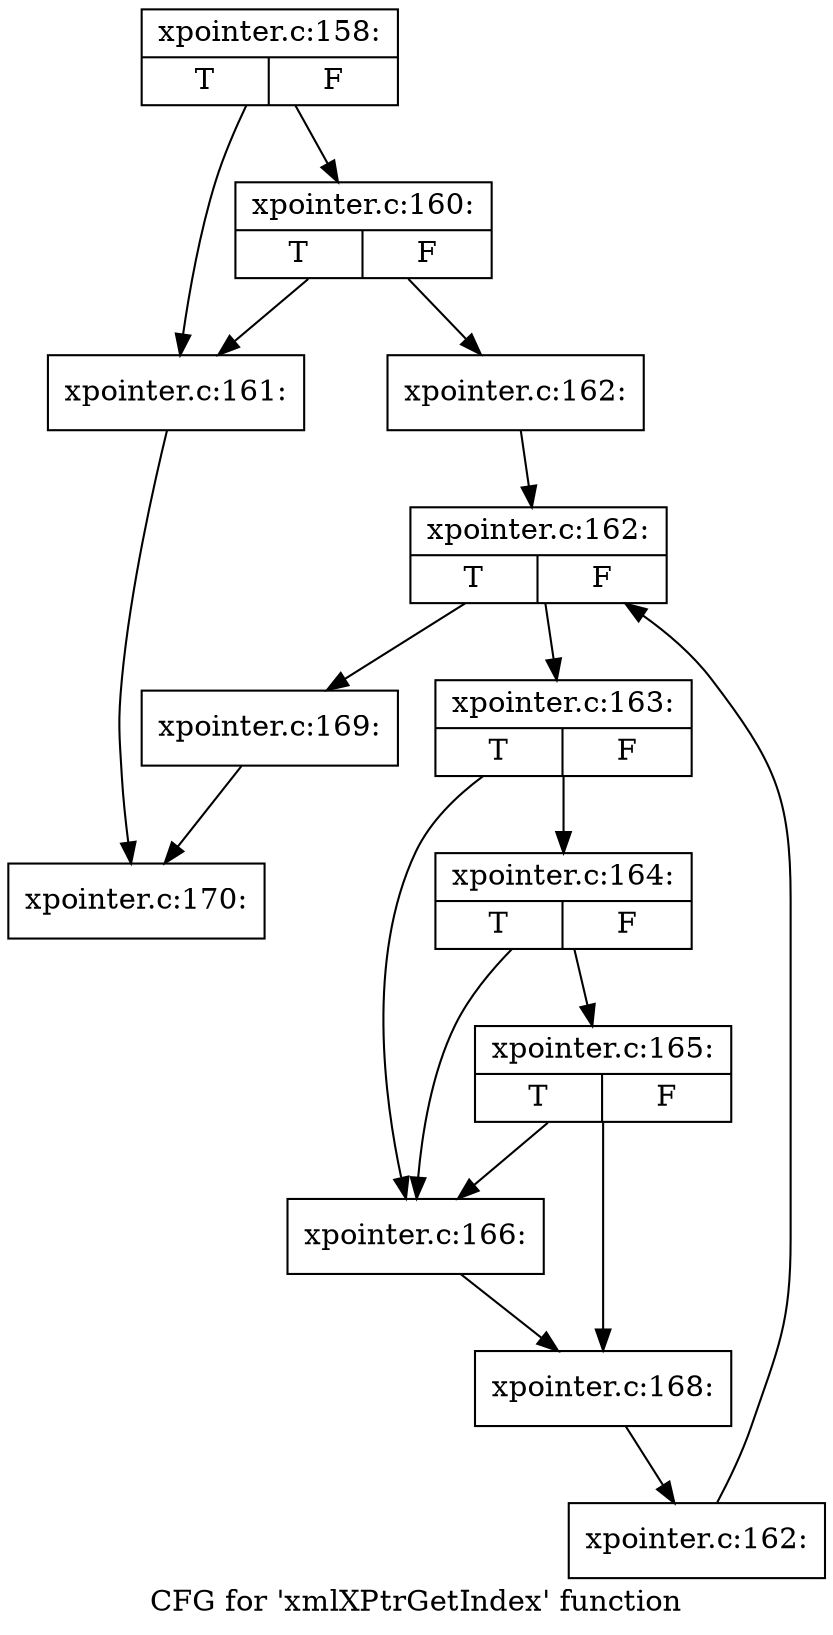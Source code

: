 digraph "CFG for 'xmlXPtrGetIndex' function" {
	label="CFG for 'xmlXPtrGetIndex' function";

	Node0x5268c00 [shape=record,label="{xpointer.c:158:|{<s0>T|<s1>F}}"];
	Node0x5268c00 -> Node0x5266670;
	Node0x5268c00 -> Node0x5266710;
	Node0x5266710 [shape=record,label="{xpointer.c:160:|{<s0>T|<s1>F}}"];
	Node0x5266710 -> Node0x5266670;
	Node0x5266710 -> Node0x52666c0;
	Node0x5266670 [shape=record,label="{xpointer.c:161:}"];
	Node0x5266670 -> Node0x52696b0;
	Node0x52666c0 [shape=record,label="{xpointer.c:162:}"];
	Node0x52666c0 -> Node0x5269f10;
	Node0x5269f10 [shape=record,label="{xpointer.c:162:|{<s0>T|<s1>F}}"];
	Node0x5269f10 -> Node0x526a1f0;
	Node0x5269f10 -> Node0x5269d70;
	Node0x526a1f0 [shape=record,label="{xpointer.c:163:|{<s0>T|<s1>F}}"];
	Node0x526a1f0 -> Node0x526a530;
	Node0x526a1f0 -> Node0x526a650;
	Node0x526a650 [shape=record,label="{xpointer.c:164:|{<s0>T|<s1>F}}"];
	Node0x526a650 -> Node0x526a530;
	Node0x526a650 -> Node0x526a5d0;
	Node0x526a5d0 [shape=record,label="{xpointer.c:165:|{<s0>T|<s1>F}}"];
	Node0x526a5d0 -> Node0x526a530;
	Node0x526a5d0 -> Node0x526a580;
	Node0x526a530 [shape=record,label="{xpointer.c:166:}"];
	Node0x526a530 -> Node0x526a580;
	Node0x526a580 [shape=record,label="{xpointer.c:168:}"];
	Node0x526a580 -> Node0x526a160;
	Node0x526a160 [shape=record,label="{xpointer.c:162:}"];
	Node0x526a160 -> Node0x5269f10;
	Node0x5269d70 [shape=record,label="{xpointer.c:169:}"];
	Node0x5269d70 -> Node0x52696b0;
	Node0x52696b0 [shape=record,label="{xpointer.c:170:}"];
}
